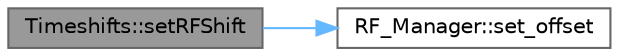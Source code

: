 digraph "Timeshifts::setRFShift"
{
 // LATEX_PDF_SIZE
  bgcolor="transparent";
  edge [fontname=Helvetica,fontsize=10,labelfontname=Helvetica,labelfontsize=10];
  node [fontname=Helvetica,fontsize=10,shape=box,height=0.2,width=0.4];
  rankdir="LR";
  Node1 [id="Node000001",label="Timeshifts::setRFShift",height=0.2,width=0.4,color="gray40", fillcolor="grey60", style="filled", fontcolor="black",tooltip="Set RF shift (synonymous to Timeshifts::setRFOffset)"];
  Node1 -> Node2 [id="edge1_Node000001_Node000002",color="steelblue1",style="solid",tooltip=" "];
  Node2 [id="Node000002",label="RF_Manager::set_offset",height=0.2,width=0.4,color="grey40", fillcolor="white", style="filled",URL="$class_r_f___manager.html#af77da981c42516fe794bd6dcfc651730",tooltip=" "];
}

